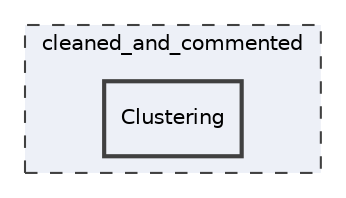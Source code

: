 digraph "/home/bruh/Documents/GitHub/cleaned_and_commented/Clustering"
{
 // LATEX_PDF_SIZE
  edge [fontname="Helvetica",fontsize="10",labelfontname="Helvetica",labelfontsize="10"];
  node [fontname="Helvetica",fontsize="10",shape=record];
  compound=true
  subgraph clusterdir_2a3752ec75963af6742b1ed14a1dd3a5 {
    graph [ bgcolor="#edf0f7", pencolor="grey25", style="filled,dashed,", label="cleaned_and_commented", fontname="Helvetica", fontsize="10", URL="dir_2a3752ec75963af6742b1ed14a1dd3a5.html"]
  dir_67c875e301649e9abf0a9ea55e65c205 [shape=box, label="Clustering", style="filled,bold,", fillcolor="#edf0f7", color="grey25", URL="dir_67c875e301649e9abf0a9ea55e65c205.html"];
  }
}

